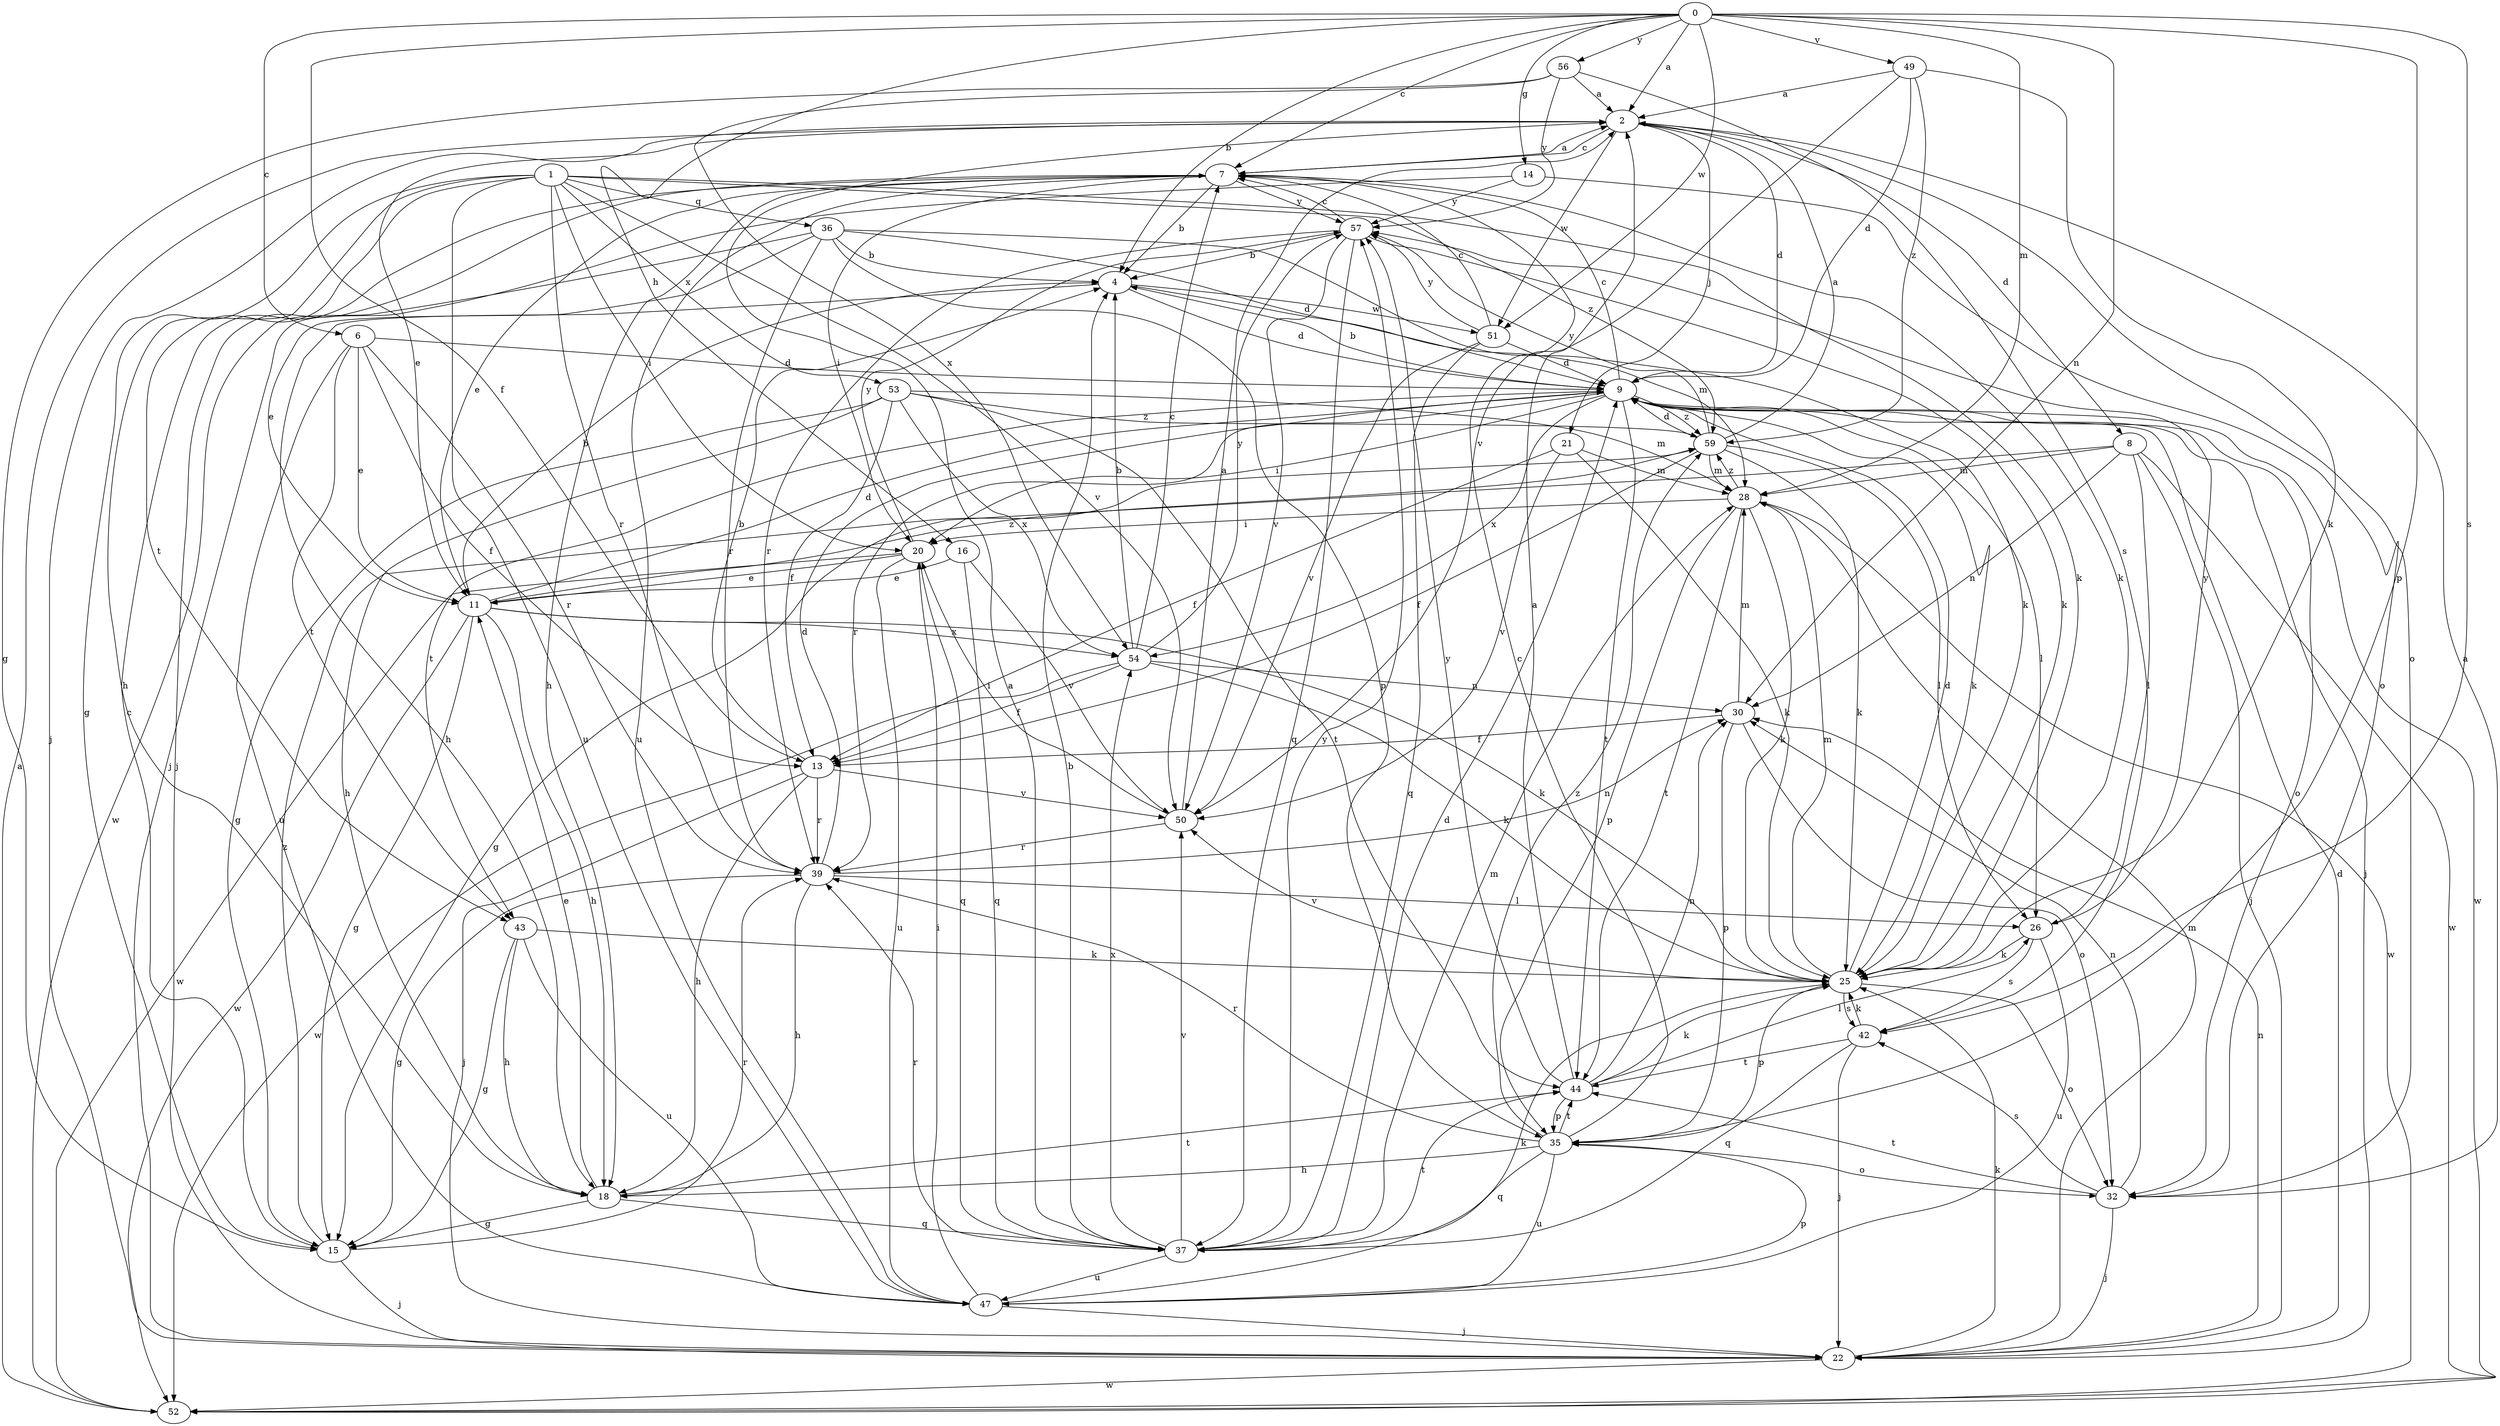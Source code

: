 strict digraph  {
0;
1;
2;
4;
6;
7;
8;
9;
11;
13;
14;
15;
16;
18;
20;
21;
22;
25;
26;
28;
30;
32;
35;
36;
37;
39;
42;
43;
44;
47;
49;
50;
51;
52;
53;
54;
56;
57;
59;
0 -> 2  [label=a];
0 -> 4  [label=b];
0 -> 6  [label=c];
0 -> 7  [label=c];
0 -> 13  [label=f];
0 -> 14  [label=g];
0 -> 16  [label=h];
0 -> 28  [label=m];
0 -> 30  [label=n];
0 -> 35  [label=p];
0 -> 42  [label=s];
0 -> 49  [label=v];
0 -> 51  [label=w];
0 -> 56  [label=y];
1 -> 15  [label=g];
1 -> 18  [label=h];
1 -> 20  [label=i];
1 -> 25  [label=k];
1 -> 36  [label=q];
1 -> 39  [label=r];
1 -> 43  [label=t];
1 -> 47  [label=u];
1 -> 50  [label=v];
1 -> 53  [label=x];
1 -> 59  [label=z];
2 -> 7  [label=c];
2 -> 8  [label=d];
2 -> 9  [label=d];
2 -> 11  [label=e];
2 -> 21  [label=j];
2 -> 22  [label=j];
2 -> 32  [label=o];
2 -> 51  [label=w];
4 -> 9  [label=d];
4 -> 18  [label=h];
4 -> 28  [label=m];
4 -> 51  [label=w];
6 -> 9  [label=d];
6 -> 11  [label=e];
6 -> 13  [label=f];
6 -> 39  [label=r];
6 -> 43  [label=t];
6 -> 47  [label=u];
7 -> 2  [label=a];
7 -> 4  [label=b];
7 -> 11  [label=e];
7 -> 18  [label=h];
7 -> 20  [label=i];
7 -> 22  [label=j];
7 -> 25  [label=k];
7 -> 47  [label=u];
7 -> 57  [label=y];
8 -> 15  [label=g];
8 -> 22  [label=j];
8 -> 26  [label=l];
8 -> 28  [label=m];
8 -> 30  [label=n];
8 -> 52  [label=w];
9 -> 4  [label=b];
9 -> 7  [label=c];
9 -> 20  [label=i];
9 -> 22  [label=j];
9 -> 25  [label=k];
9 -> 26  [label=l];
9 -> 32  [label=o];
9 -> 39  [label=r];
9 -> 43  [label=t];
9 -> 44  [label=t];
9 -> 52  [label=w];
9 -> 54  [label=x];
9 -> 59  [label=z];
11 -> 4  [label=b];
11 -> 9  [label=d];
11 -> 15  [label=g];
11 -> 18  [label=h];
11 -> 25  [label=k];
11 -> 52  [label=w];
11 -> 54  [label=x];
11 -> 59  [label=z];
13 -> 4  [label=b];
13 -> 18  [label=h];
13 -> 22  [label=j];
13 -> 39  [label=r];
13 -> 50  [label=v];
14 -> 22  [label=j];
14 -> 32  [label=o];
14 -> 57  [label=y];
15 -> 7  [label=c];
15 -> 22  [label=j];
15 -> 39  [label=r];
15 -> 59  [label=z];
16 -> 11  [label=e];
16 -> 37  [label=q];
16 -> 50  [label=v];
18 -> 11  [label=e];
18 -> 15  [label=g];
18 -> 37  [label=q];
18 -> 44  [label=t];
20 -> 11  [label=e];
20 -> 37  [label=q];
20 -> 47  [label=u];
20 -> 52  [label=w];
20 -> 57  [label=y];
21 -> 13  [label=f];
21 -> 25  [label=k];
21 -> 28  [label=m];
21 -> 50  [label=v];
22 -> 9  [label=d];
22 -> 25  [label=k];
22 -> 28  [label=m];
22 -> 30  [label=n];
22 -> 52  [label=w];
25 -> 9  [label=d];
25 -> 28  [label=m];
25 -> 32  [label=o];
25 -> 35  [label=p];
25 -> 42  [label=s];
25 -> 50  [label=v];
26 -> 25  [label=k];
26 -> 42  [label=s];
26 -> 47  [label=u];
26 -> 57  [label=y];
28 -> 20  [label=i];
28 -> 25  [label=k];
28 -> 35  [label=p];
28 -> 44  [label=t];
28 -> 52  [label=w];
28 -> 59  [label=z];
30 -> 13  [label=f];
30 -> 28  [label=m];
30 -> 32  [label=o];
30 -> 35  [label=p];
32 -> 2  [label=a];
32 -> 22  [label=j];
32 -> 30  [label=n];
32 -> 42  [label=s];
32 -> 44  [label=t];
35 -> 7  [label=c];
35 -> 18  [label=h];
35 -> 32  [label=o];
35 -> 37  [label=q];
35 -> 39  [label=r];
35 -> 44  [label=t];
35 -> 47  [label=u];
35 -> 59  [label=z];
36 -> 4  [label=b];
36 -> 9  [label=d];
36 -> 11  [label=e];
36 -> 25  [label=k];
36 -> 35  [label=p];
36 -> 39  [label=r];
36 -> 52  [label=w];
37 -> 2  [label=a];
37 -> 4  [label=b];
37 -> 9  [label=d];
37 -> 28  [label=m];
37 -> 39  [label=r];
37 -> 44  [label=t];
37 -> 47  [label=u];
37 -> 50  [label=v];
37 -> 54  [label=x];
37 -> 57  [label=y];
39 -> 9  [label=d];
39 -> 15  [label=g];
39 -> 18  [label=h];
39 -> 26  [label=l];
39 -> 30  [label=n];
42 -> 22  [label=j];
42 -> 25  [label=k];
42 -> 37  [label=q];
42 -> 44  [label=t];
43 -> 15  [label=g];
43 -> 18  [label=h];
43 -> 25  [label=k];
43 -> 47  [label=u];
44 -> 2  [label=a];
44 -> 25  [label=k];
44 -> 26  [label=l];
44 -> 30  [label=n];
44 -> 35  [label=p];
44 -> 57  [label=y];
47 -> 20  [label=i];
47 -> 22  [label=j];
47 -> 25  [label=k];
47 -> 35  [label=p];
49 -> 2  [label=a];
49 -> 9  [label=d];
49 -> 25  [label=k];
49 -> 50  [label=v];
49 -> 59  [label=z];
50 -> 2  [label=a];
50 -> 20  [label=i];
50 -> 39  [label=r];
51 -> 7  [label=c];
51 -> 9  [label=d];
51 -> 37  [label=q];
51 -> 50  [label=v];
51 -> 57  [label=y];
52 -> 2  [label=a];
53 -> 13  [label=f];
53 -> 15  [label=g];
53 -> 18  [label=h];
53 -> 28  [label=m];
53 -> 44  [label=t];
53 -> 54  [label=x];
53 -> 59  [label=z];
54 -> 4  [label=b];
54 -> 7  [label=c];
54 -> 13  [label=f];
54 -> 25  [label=k];
54 -> 30  [label=n];
54 -> 52  [label=w];
54 -> 57  [label=y];
56 -> 2  [label=a];
56 -> 15  [label=g];
56 -> 42  [label=s];
56 -> 54  [label=x];
56 -> 57  [label=y];
57 -> 4  [label=b];
57 -> 7  [label=c];
57 -> 25  [label=k];
57 -> 37  [label=q];
57 -> 39  [label=r];
57 -> 50  [label=v];
59 -> 2  [label=a];
59 -> 9  [label=d];
59 -> 13  [label=f];
59 -> 25  [label=k];
59 -> 26  [label=l];
59 -> 28  [label=m];
59 -> 57  [label=y];
}
